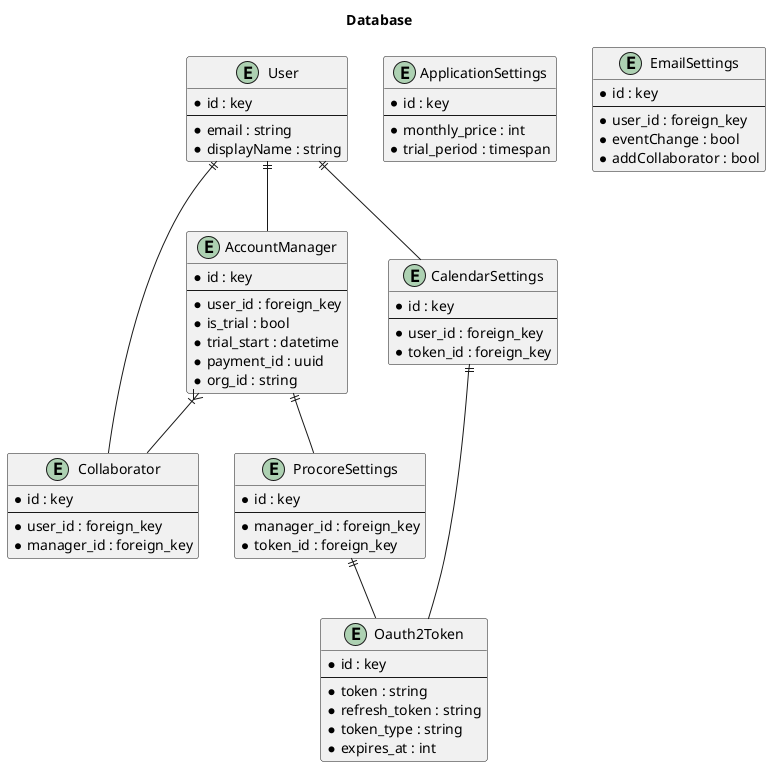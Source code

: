 @startuml
title Database

entity User {
    * id : key
    ---
    * email : string
    * displayName : string
}

entity Oauth2Token {
    * id : key
    ---
    * token : string
    * refresh_token : string
    * token_type : string
    * expires_at : int
}

entity AccountManager {
    * id : key
    ---
    * user_id : foreign_key
    * is_trial : bool
    * trial_start : datetime
    * payment_id : uuid
    * org_id : string
}

entity Collaborator {
    * id : key
    ---
    * user_id : foreign_key
    * manager_id : foreign_key
}

entity ProcoreSettings {
    * id : key
    ---
    * manager_id : foreign_key
    * token_id : foreign_key
}

entity CalendarSettings {
    * id : key
    ---
    * user_id : foreign_key
    * token_id : foreign_key
}

entity ApplicationSettings {
    * id : key
    ---
    * monthly_price : int
    * trial_period : timespan
}

entity EmailSettings {
    * id : key
    ---
    * user_id : foreign_key
    * eventChange : bool
    * addCollaborator : bool
}

AccountManager ||-- ProcoreSettings
User ||-- AccountManager
User ||-- CalendarSettings
User ||-- Collaborator
AccountManager }|-- Collaborator
ProcoreSettings ||-- Oauth2Token
CalendarSettings ||-- Oauth2Token

@enduml